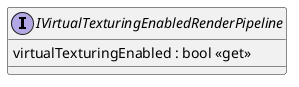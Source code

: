 @startuml
interface IVirtualTexturingEnabledRenderPipeline {
    virtualTexturingEnabled : bool <<get>>
}
@enduml
